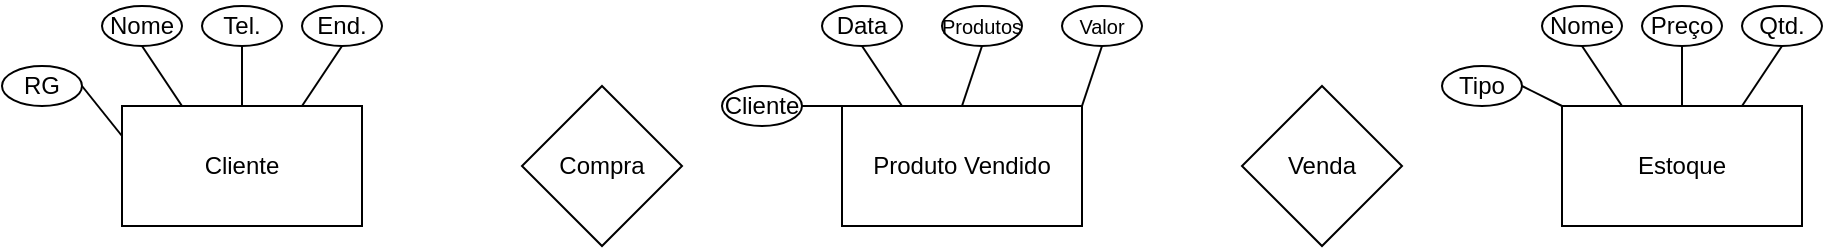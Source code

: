 <mxfile version="21.0.2" type="device"><diagram name="Página-1" id="ZL8bb9s-YIUpjvG6iZNI"><mxGraphModel dx="1570" dy="685" grid="1" gridSize="10" guides="1" tooltips="1" connect="1" arrows="1" fold="1" page="0" pageScale="1" pageWidth="827" pageHeight="1169" background="none" math="0" shadow="0"><root><mxCell id="0"/><mxCell id="1" parent="0"/><mxCell id="O_OjpJPgwUCh8Plw817C-1" value="Compra" style="rhombus;whiteSpace=wrap;html=1;" vertex="1" parent="1"><mxGeometry x="240" y="320" width="80" height="80" as="geometry"/></mxCell><mxCell id="O_OjpJPgwUCh8Plw817C-3" value="Estoque" style="rounded=0;whiteSpace=wrap;html=1;" vertex="1" parent="1"><mxGeometry x="760" y="330" width="120" height="60" as="geometry"/></mxCell><mxCell id="O_OjpJPgwUCh8Plw817C-4" value="Nome" style="ellipse;whiteSpace=wrap;html=1;" vertex="1" parent="1"><mxGeometry x="30" y="280" width="40" height="20" as="geometry"/></mxCell><mxCell id="O_OjpJPgwUCh8Plw817C-5" value="Cliente" style="rounded=0;whiteSpace=wrap;html=1;" vertex="1" parent="1"><mxGeometry x="40" y="330" width="120" height="60" as="geometry"/></mxCell><mxCell id="O_OjpJPgwUCh8Plw817C-7" value="Venda" style="rhombus;whiteSpace=wrap;html=1;" vertex="1" parent="1"><mxGeometry x="600" y="320" width="80" height="80" as="geometry"/></mxCell><mxCell id="O_OjpJPgwUCh8Plw817C-8" value="Produto Vendido" style="rounded=0;whiteSpace=wrap;html=1;" vertex="1" parent="1"><mxGeometry x="400" y="330" width="120" height="60" as="geometry"/></mxCell><mxCell id="O_OjpJPgwUCh8Plw817C-10" value="Tel." style="ellipse;whiteSpace=wrap;html=1;" vertex="1" parent="1"><mxGeometry x="80" y="280" width="40" height="20" as="geometry"/></mxCell><mxCell id="O_OjpJPgwUCh8Plw817C-11" value="End." style="ellipse;whiteSpace=wrap;html=1;" vertex="1" parent="1"><mxGeometry x="130" y="280" width="40" height="20" as="geometry"/></mxCell><mxCell id="O_OjpJPgwUCh8Plw817C-12" value="RG" style="ellipse;whiteSpace=wrap;html=1;" vertex="1" parent="1"><mxGeometry x="-20" y="310" width="40" height="20" as="geometry"/></mxCell><mxCell id="O_OjpJPgwUCh8Plw817C-13" value="Tipo" style="ellipse;whiteSpace=wrap;html=1;" vertex="1" parent="1"><mxGeometry x="700" y="310" width="40" height="20" as="geometry"/></mxCell><mxCell id="O_OjpJPgwUCh8Plw817C-14" value="Nome" style="ellipse;whiteSpace=wrap;html=1;" vertex="1" parent="1"><mxGeometry x="750" y="280" width="40" height="20" as="geometry"/></mxCell><mxCell id="O_OjpJPgwUCh8Plw817C-15" value="Preço" style="ellipse;whiteSpace=wrap;html=1;" vertex="1" parent="1"><mxGeometry x="800" y="280" width="40" height="20" as="geometry"/></mxCell><mxCell id="O_OjpJPgwUCh8Plw817C-16" value="Qtd." style="ellipse;whiteSpace=wrap;html=1;" vertex="1" parent="1"><mxGeometry x="850" y="280" width="40" height="20" as="geometry"/></mxCell><mxCell id="O_OjpJPgwUCh8Plw817C-17" value="Cliente" style="ellipse;whiteSpace=wrap;html=1;" vertex="1" parent="1"><mxGeometry x="340" y="320" width="40" height="20" as="geometry"/></mxCell><mxCell id="O_OjpJPgwUCh8Plw817C-18" value="Data" style="ellipse;whiteSpace=wrap;html=1;" vertex="1" parent="1"><mxGeometry x="390" y="280" width="40" height="20" as="geometry"/></mxCell><mxCell id="O_OjpJPgwUCh8Plw817C-19" value="&lt;p style=&quot;line-height: 0%;&quot;&gt;&lt;font style=&quot;font-size: 10px;&quot;&gt;Produtos&lt;/font&gt;&lt;/p&gt;" style="ellipse;whiteSpace=wrap;html=1;" vertex="1" parent="1"><mxGeometry x="450" y="280" width="40" height="20" as="geometry"/></mxCell><mxCell id="O_OjpJPgwUCh8Plw817C-21" value="&lt;p style=&quot;line-height: 0%;&quot;&gt;&lt;font style=&quot;font-size: 10px;&quot;&gt;Valor&lt;/font&gt;&lt;/p&gt;" style="ellipse;whiteSpace=wrap;html=1;" vertex="1" parent="1"><mxGeometry x="510" y="280" width="40" height="20" as="geometry"/></mxCell><mxCell id="O_OjpJPgwUCh8Plw817C-22" value="" style="endArrow=none;html=1;rounded=0;exitX=0;exitY=0.25;exitDx=0;exitDy=0;" edge="1" parent="1" source="O_OjpJPgwUCh8Plw817C-5"><mxGeometry width="50" height="50" relative="1" as="geometry"><mxPoint x="-30" y="370" as="sourcePoint"/><mxPoint x="20" y="320" as="targetPoint"/></mxGeometry></mxCell><mxCell id="O_OjpJPgwUCh8Plw817C-23" value="" style="endArrow=none;html=1;rounded=0;exitX=0.25;exitY=0;exitDx=0;exitDy=0;" edge="1" parent="1" source="O_OjpJPgwUCh8Plw817C-5"><mxGeometry width="50" height="50" relative="1" as="geometry"><mxPoint y="350" as="sourcePoint"/><mxPoint x="50" y="300" as="targetPoint"/></mxGeometry></mxCell><mxCell id="O_OjpJPgwUCh8Plw817C-24" value="" style="endArrow=none;html=1;rounded=1;" edge="1" parent="1" source="O_OjpJPgwUCh8Plw817C-5"><mxGeometry width="50" height="50" relative="1" as="geometry"><mxPoint x="50" y="350" as="sourcePoint"/><mxPoint x="100" y="300" as="targetPoint"/></mxGeometry></mxCell><mxCell id="O_OjpJPgwUCh8Plw817C-25" value="" style="endArrow=none;html=1;rounded=0;exitX=0.75;exitY=0;exitDx=0;exitDy=0;" edge="1" parent="1" source="O_OjpJPgwUCh8Plw817C-5"><mxGeometry width="50" height="50" relative="1" as="geometry"><mxPoint x="100" y="350" as="sourcePoint"/><mxPoint x="150" y="300" as="targetPoint"/></mxGeometry></mxCell><mxCell id="O_OjpJPgwUCh8Plw817C-26" value="" style="endArrow=none;html=1;rounded=0;entryX=0;entryY=0;entryDx=0;entryDy=0;" edge="1" parent="1" target="O_OjpJPgwUCh8Plw817C-8"><mxGeometry width="50" height="50" relative="1" as="geometry"><mxPoint x="380" y="330" as="sourcePoint"/><mxPoint x="430" y="280" as="targetPoint"/></mxGeometry></mxCell><mxCell id="O_OjpJPgwUCh8Plw817C-27" value="" style="endArrow=none;html=1;rounded=0;exitX=0.25;exitY=0;exitDx=0;exitDy=0;" edge="1" parent="1" source="O_OjpJPgwUCh8Plw817C-8"><mxGeometry width="50" height="50" relative="1" as="geometry"><mxPoint x="360" y="350" as="sourcePoint"/><mxPoint x="410" y="300" as="targetPoint"/></mxGeometry></mxCell><mxCell id="O_OjpJPgwUCh8Plw817C-28" value="" style="endArrow=none;html=1;rounded=0;exitX=0.5;exitY=0;exitDx=0;exitDy=0;" edge="1" parent="1" source="O_OjpJPgwUCh8Plw817C-8"><mxGeometry width="50" height="50" relative="1" as="geometry"><mxPoint x="420" y="350" as="sourcePoint"/><mxPoint x="470" y="300" as="targetPoint"/></mxGeometry></mxCell><mxCell id="O_OjpJPgwUCh8Plw817C-29" value="" style="endArrow=none;html=1;rounded=0;exitX=1;exitY=0;exitDx=0;exitDy=0;" edge="1" parent="1" source="O_OjpJPgwUCh8Plw817C-8"><mxGeometry width="50" height="50" relative="1" as="geometry"><mxPoint x="480" y="350" as="sourcePoint"/><mxPoint x="530" y="300" as="targetPoint"/></mxGeometry></mxCell><mxCell id="O_OjpJPgwUCh8Plw817C-31" value="" style="endArrow=none;html=1;rounded=0;" edge="1" parent="1"><mxGeometry width="50" height="50" relative="1" as="geometry"><mxPoint x="760" y="330" as="sourcePoint"/><mxPoint x="740" y="320" as="targetPoint"/></mxGeometry></mxCell><mxCell id="O_OjpJPgwUCh8Plw817C-32" value="" style="endArrow=none;html=1;rounded=0;exitX=0.25;exitY=0;exitDx=0;exitDy=0;" edge="1" parent="1" source="O_OjpJPgwUCh8Plw817C-3"><mxGeometry width="50" height="50" relative="1" as="geometry"><mxPoint x="720" y="350" as="sourcePoint"/><mxPoint x="770" y="300" as="targetPoint"/></mxGeometry></mxCell><mxCell id="O_OjpJPgwUCh8Plw817C-33" value="" style="endArrow=none;html=1;rounded=0;exitX=0.5;exitY=0;exitDx=0;exitDy=0;" edge="1" parent="1" source="O_OjpJPgwUCh8Plw817C-3"><mxGeometry width="50" height="50" relative="1" as="geometry"><mxPoint x="770" y="350" as="sourcePoint"/><mxPoint x="820" y="300" as="targetPoint"/></mxGeometry></mxCell><mxCell id="O_OjpJPgwUCh8Plw817C-34" value="" style="endArrow=none;html=1;rounded=0;exitX=0.75;exitY=0;exitDx=0;exitDy=0;" edge="1" parent="1" source="O_OjpJPgwUCh8Plw817C-3"><mxGeometry width="50" height="50" relative="1" as="geometry"><mxPoint x="820" y="350" as="sourcePoint"/><mxPoint x="870" y="300" as="targetPoint"/></mxGeometry></mxCell></root></mxGraphModel></diagram></mxfile>